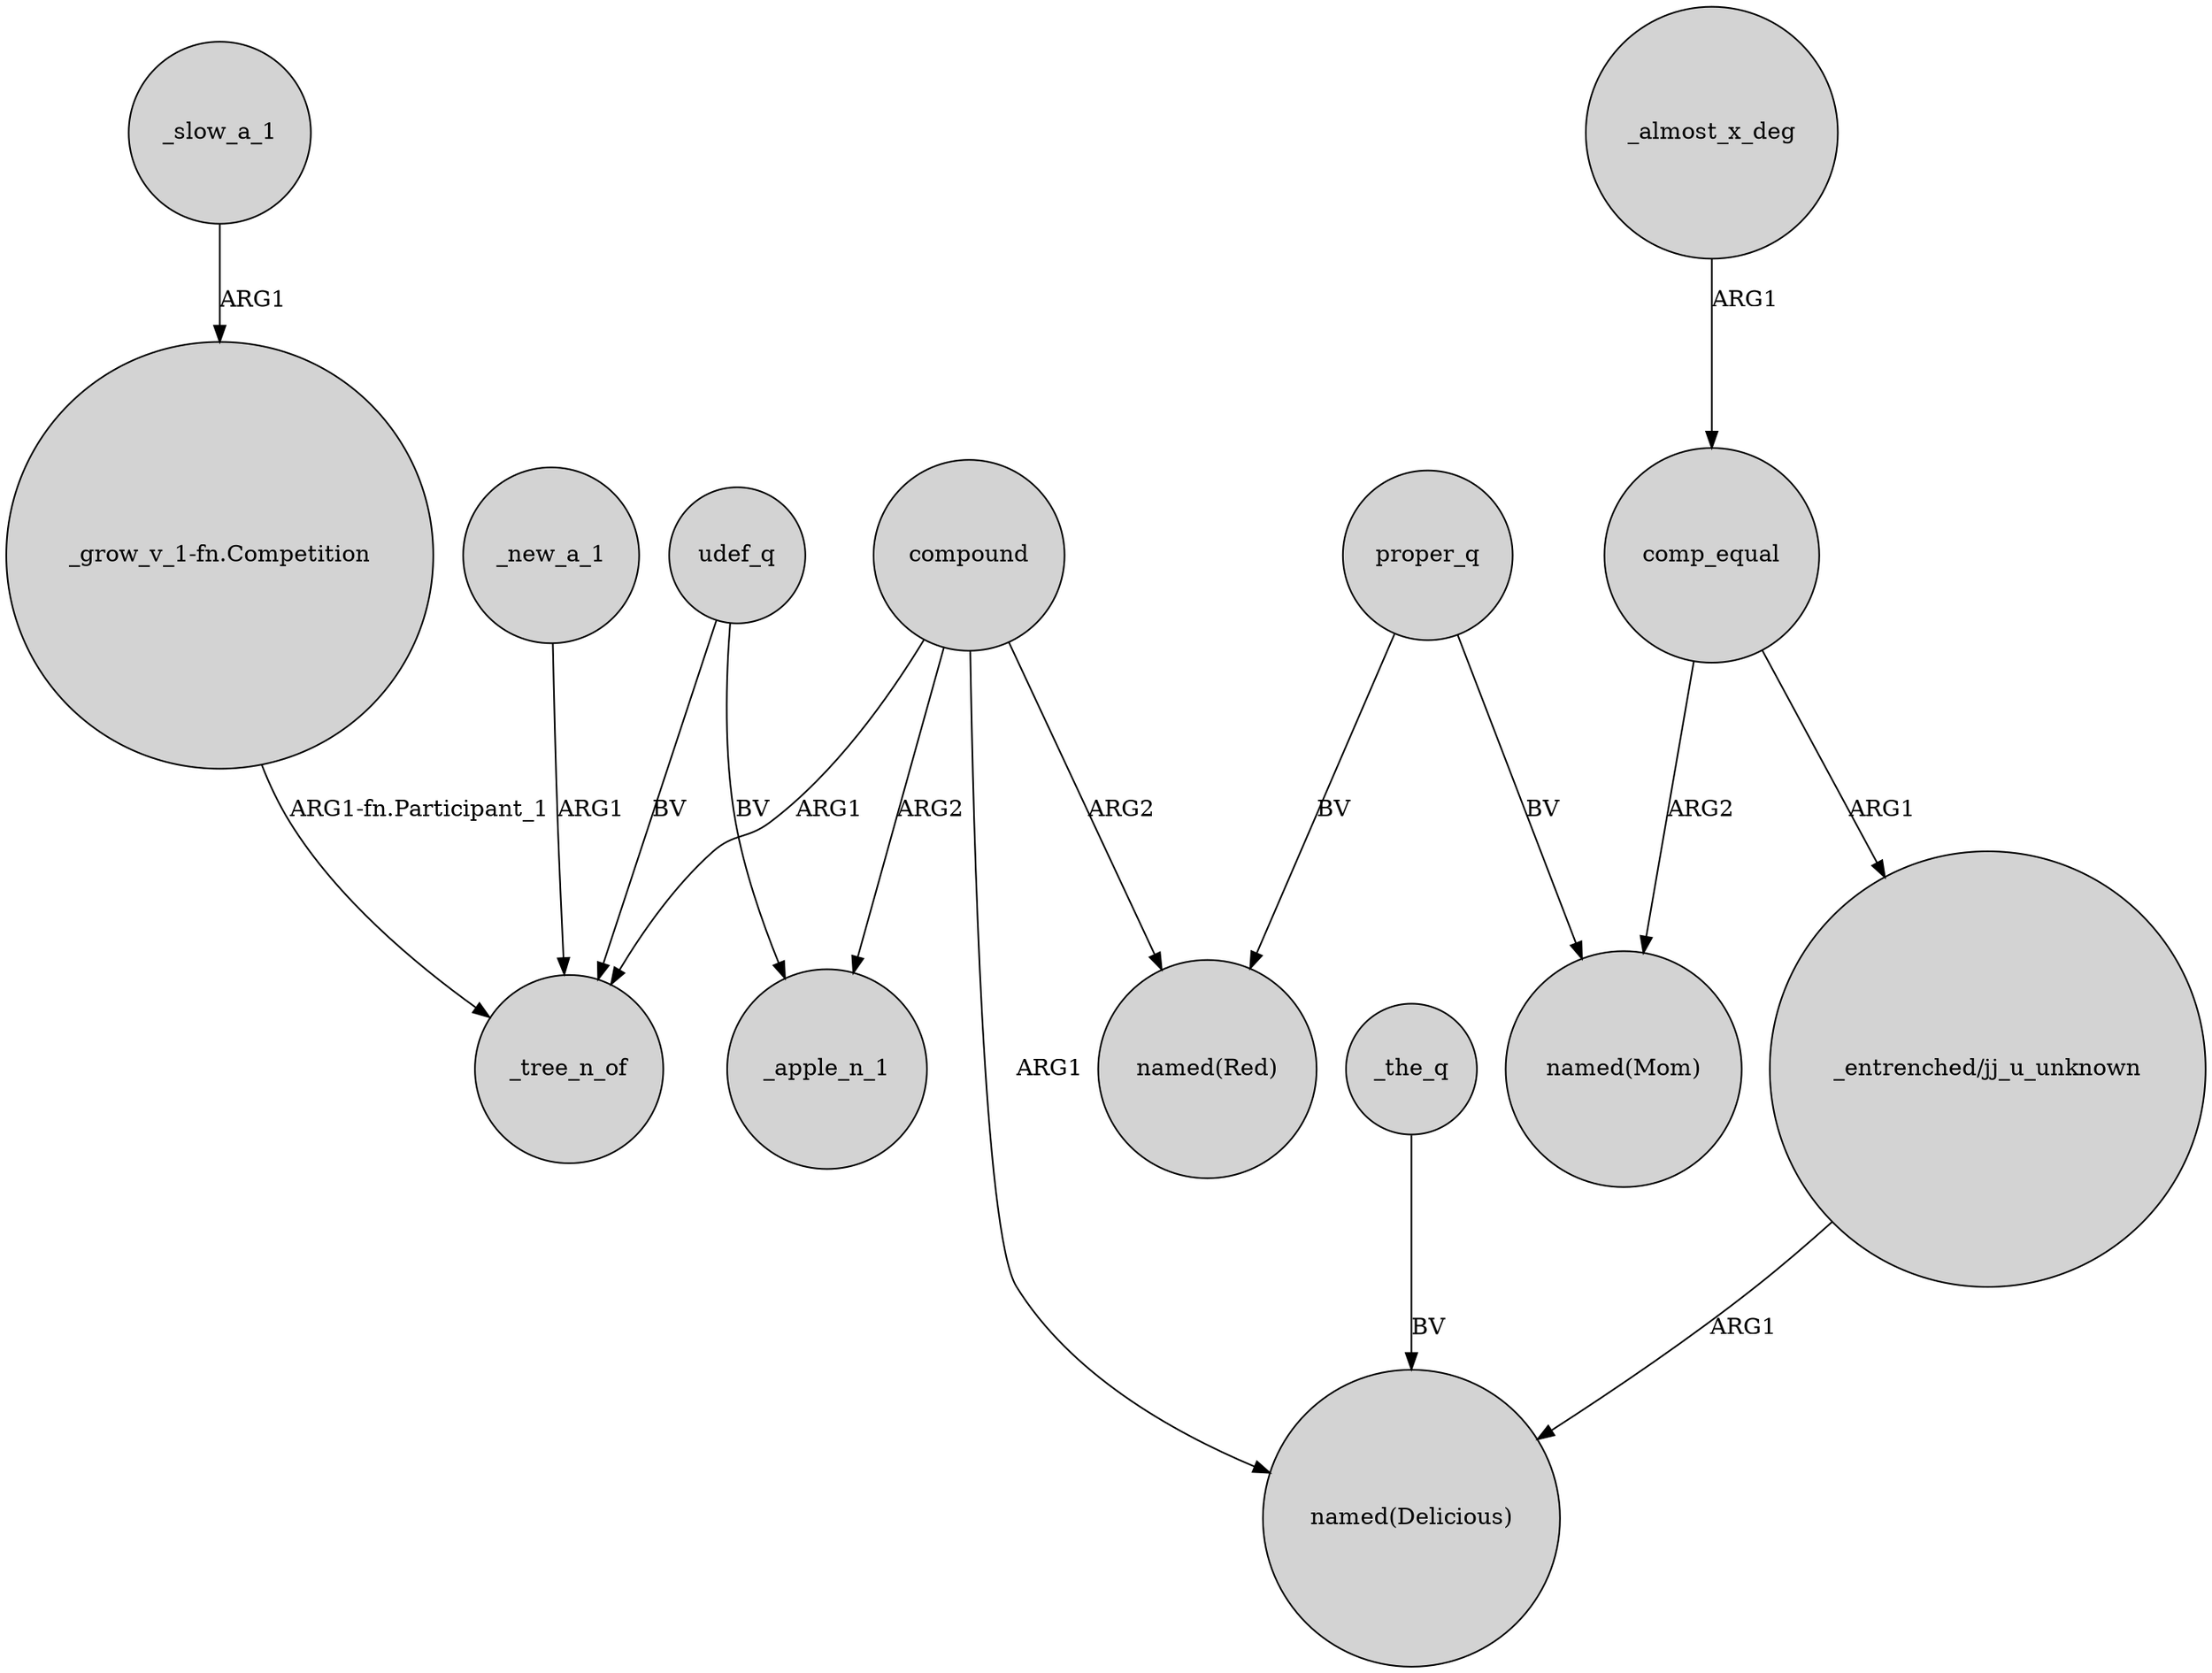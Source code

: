 digraph {
	node [shape=circle style=filled]
	_slow_a_1 -> "_grow_v_1-fn.Competition" [label=ARG1]
	proper_q -> "named(Mom)" [label=BV]
	udef_q -> _apple_n_1 [label=BV]
	_almost_x_deg -> comp_equal [label=ARG1]
	_the_q -> "named(Delicious)" [label=BV]
	"_grow_v_1-fn.Competition" -> _tree_n_of [label="ARG1-fn.Participant_1"]
	"_entrenched/jj_u_unknown" -> "named(Delicious)" [label=ARG1]
	udef_q -> _tree_n_of [label=BV]
	compound -> _tree_n_of [label=ARG1]
	proper_q -> "named(Red)" [label=BV]
	compound -> "named(Red)" [label=ARG2]
	comp_equal -> "named(Mom)" [label=ARG2]
	compound -> "named(Delicious)" [label=ARG1]
	_new_a_1 -> _tree_n_of [label=ARG1]
	comp_equal -> "_entrenched/jj_u_unknown" [label=ARG1]
	compound -> _apple_n_1 [label=ARG2]
}
